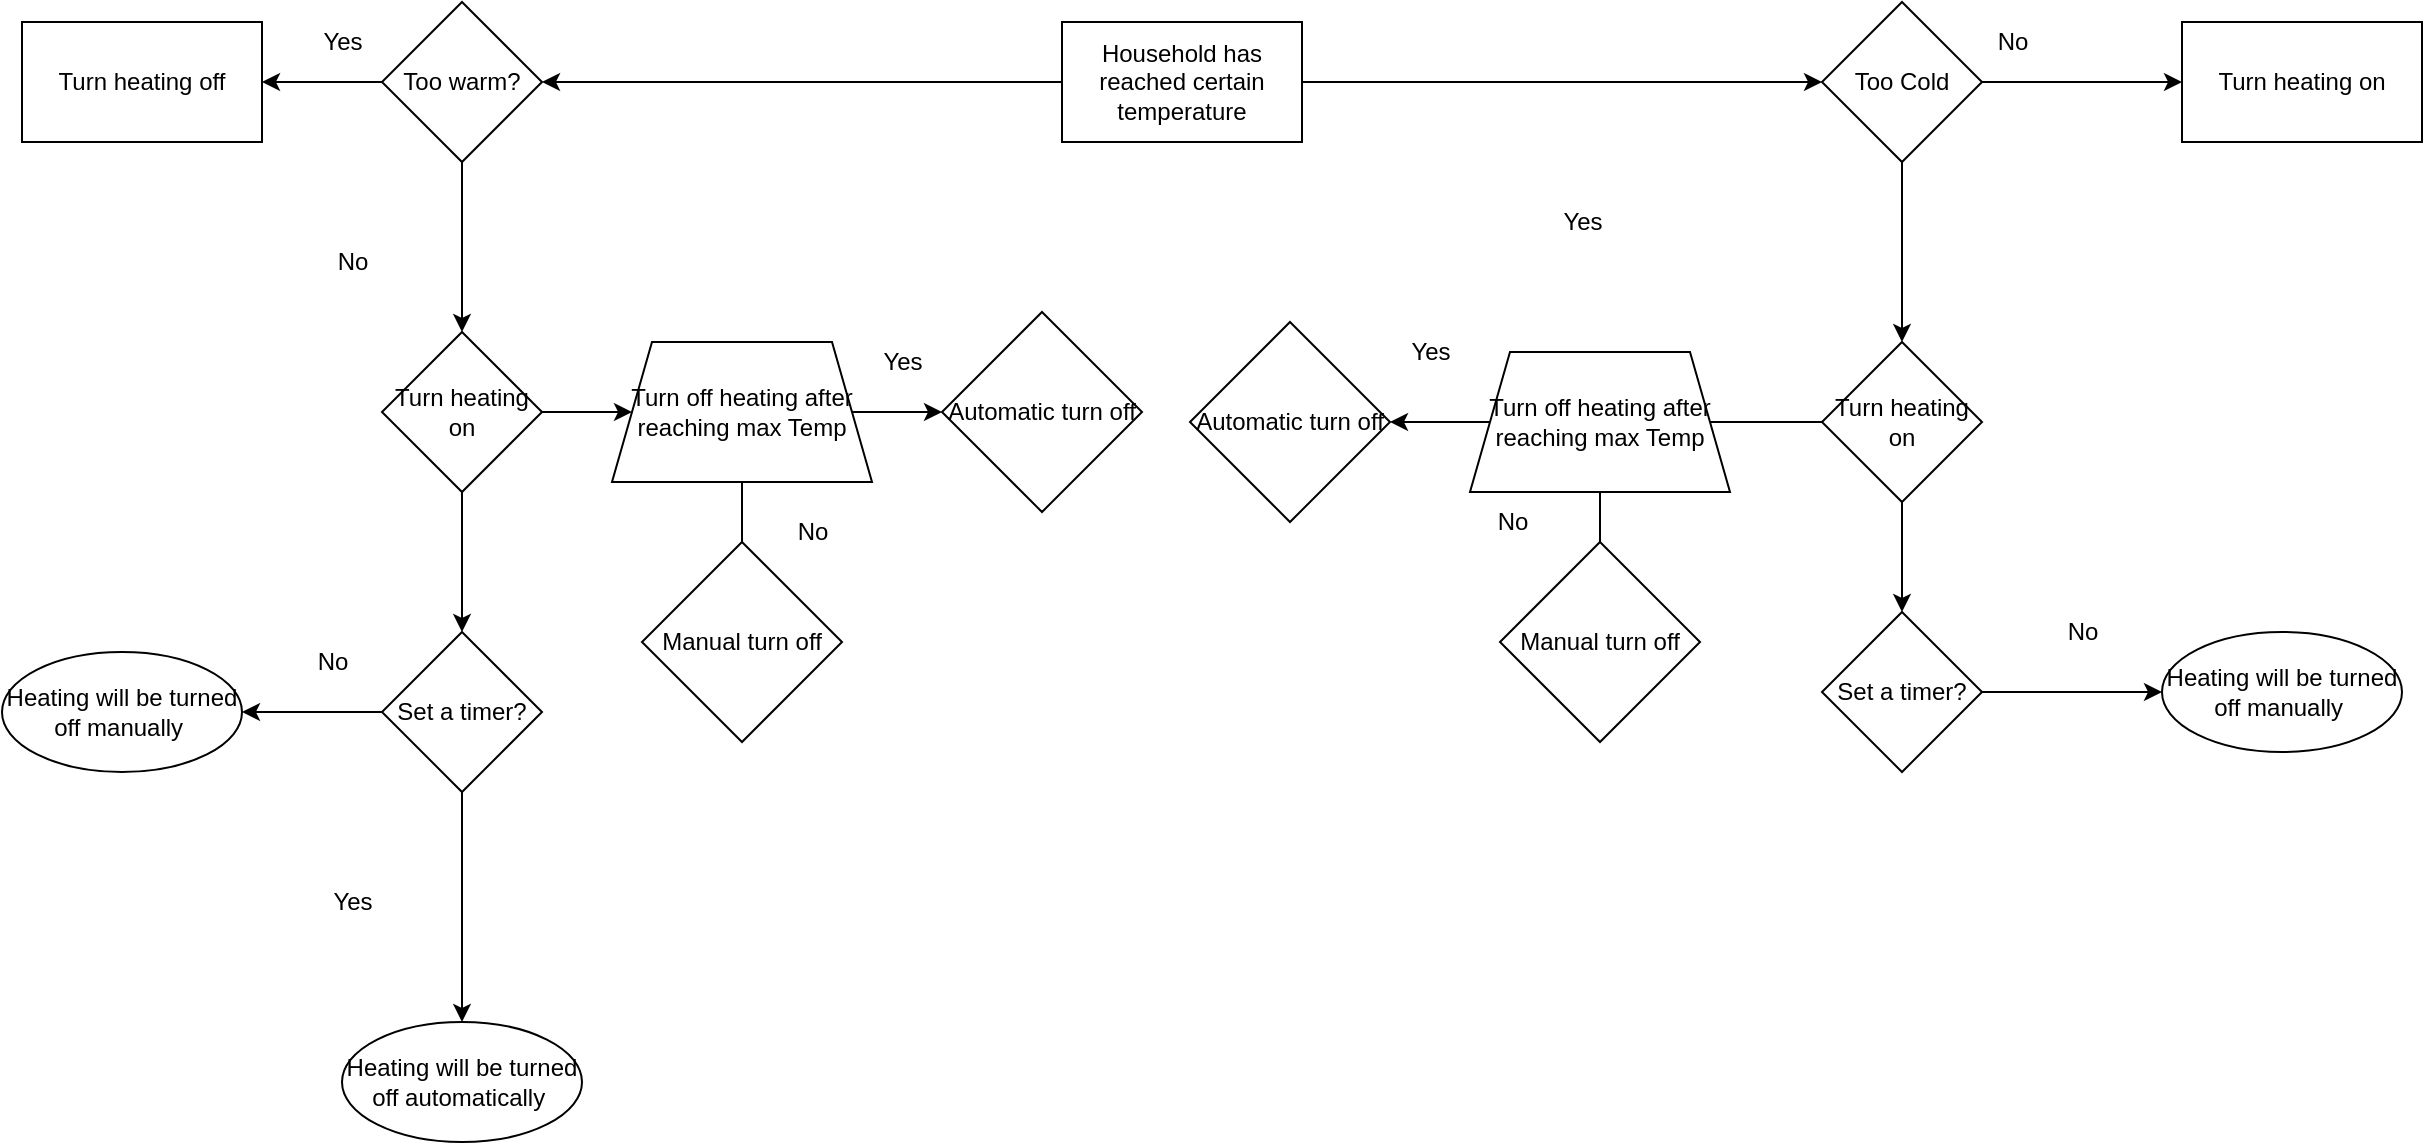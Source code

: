 <mxfile version="16.2.4" type="github">
  <diagram id="C5RBs43oDa-KdzZeNtuy" name="Page-1">
    <mxGraphModel dx="2282" dy="994" grid="1" gridSize="10" guides="1" tooltips="1" connect="1" arrows="1" fold="1" page="1" pageScale="1" pageWidth="827" pageHeight="1169" math="0" shadow="0">
      <root>
        <mxCell id="WIyWlLk6GJQsqaUBKTNV-0" />
        <mxCell id="WIyWlLk6GJQsqaUBKTNV-1" parent="WIyWlLk6GJQsqaUBKTNV-0" />
        <mxCell id="AhL8R2B9VOhH9M5mt7-Z-12" value="" style="edgeStyle=orthogonalEdgeStyle;rounded=0;orthogonalLoop=1;jettySize=auto;html=1;" edge="1" parent="WIyWlLk6GJQsqaUBKTNV-1" source="AhL8R2B9VOhH9M5mt7-Z-10" target="AhL8R2B9VOhH9M5mt7-Z-11">
          <mxGeometry relative="1" as="geometry" />
        </mxCell>
        <mxCell id="AhL8R2B9VOhH9M5mt7-Z-14" value="" style="edgeStyle=orthogonalEdgeStyle;rounded=0;orthogonalLoop=1;jettySize=auto;html=1;" edge="1" parent="WIyWlLk6GJQsqaUBKTNV-1" source="AhL8R2B9VOhH9M5mt7-Z-10" target="AhL8R2B9VOhH9M5mt7-Z-13">
          <mxGeometry relative="1" as="geometry" />
        </mxCell>
        <mxCell id="AhL8R2B9VOhH9M5mt7-Z-10" value="Household has reached certain temperature" style="rounded=0;whiteSpace=wrap;html=1;" vertex="1" parent="WIyWlLk6GJQsqaUBKTNV-1">
          <mxGeometry x="250" y="40" width="120" height="60" as="geometry" />
        </mxCell>
        <mxCell id="AhL8R2B9VOhH9M5mt7-Z-16" value="" style="edgeStyle=orthogonalEdgeStyle;rounded=0;orthogonalLoop=1;jettySize=auto;html=1;" edge="1" parent="WIyWlLk6GJQsqaUBKTNV-1" source="AhL8R2B9VOhH9M5mt7-Z-11" target="AhL8R2B9VOhH9M5mt7-Z-15">
          <mxGeometry relative="1" as="geometry" />
        </mxCell>
        <mxCell id="AhL8R2B9VOhH9M5mt7-Z-77" style="edgeStyle=orthogonalEdgeStyle;rounded=0;orthogonalLoop=1;jettySize=auto;html=1;exitX=0.5;exitY=1;exitDx=0;exitDy=0;entryX=0.5;entryY=0;entryDx=0;entryDy=0;" edge="1" parent="WIyWlLk6GJQsqaUBKTNV-1" source="AhL8R2B9VOhH9M5mt7-Z-11" target="AhL8R2B9VOhH9M5mt7-Z-63">
          <mxGeometry relative="1" as="geometry" />
        </mxCell>
        <mxCell id="AhL8R2B9VOhH9M5mt7-Z-11" value="Too Cold" style="rhombus;whiteSpace=wrap;html=1;rounded=0;" vertex="1" parent="WIyWlLk6GJQsqaUBKTNV-1">
          <mxGeometry x="630" y="30" width="80" height="80" as="geometry" />
        </mxCell>
        <mxCell id="AhL8R2B9VOhH9M5mt7-Z-20" value="" style="edgeStyle=orthogonalEdgeStyle;rounded=0;orthogonalLoop=1;jettySize=auto;html=1;" edge="1" parent="WIyWlLk6GJQsqaUBKTNV-1" source="AhL8R2B9VOhH9M5mt7-Z-13" target="AhL8R2B9VOhH9M5mt7-Z-19">
          <mxGeometry relative="1" as="geometry" />
        </mxCell>
        <mxCell id="AhL8R2B9VOhH9M5mt7-Z-23" value="" style="edgeStyle=orthogonalEdgeStyle;rounded=0;orthogonalLoop=1;jettySize=auto;html=1;" edge="1" parent="WIyWlLk6GJQsqaUBKTNV-1" source="AhL8R2B9VOhH9M5mt7-Z-13" target="AhL8R2B9VOhH9M5mt7-Z-22">
          <mxGeometry relative="1" as="geometry" />
        </mxCell>
        <mxCell id="AhL8R2B9VOhH9M5mt7-Z-13" value="Too warm?" style="rhombus;whiteSpace=wrap;html=1;rounded=0;" vertex="1" parent="WIyWlLk6GJQsqaUBKTNV-1">
          <mxGeometry x="-90" y="30" width="80" height="80" as="geometry" />
        </mxCell>
        <mxCell id="AhL8R2B9VOhH9M5mt7-Z-15" value="Turn heating on" style="whiteSpace=wrap;html=1;rounded=0;" vertex="1" parent="WIyWlLk6GJQsqaUBKTNV-1">
          <mxGeometry x="810" y="40" width="120" height="60" as="geometry" />
        </mxCell>
        <mxCell id="AhL8R2B9VOhH9M5mt7-Z-17" value="No" style="text;html=1;align=center;verticalAlign=middle;resizable=0;points=[];autosize=1;strokeColor=none;fillColor=none;" vertex="1" parent="WIyWlLk6GJQsqaUBKTNV-1">
          <mxGeometry x="710" y="40" width="30" height="20" as="geometry" />
        </mxCell>
        <mxCell id="AhL8R2B9VOhH9M5mt7-Z-19" value="Turn heating off" style="whiteSpace=wrap;html=1;rounded=0;" vertex="1" parent="WIyWlLk6GJQsqaUBKTNV-1">
          <mxGeometry x="-270" y="40" width="120" height="60" as="geometry" />
        </mxCell>
        <mxCell id="AhL8R2B9VOhH9M5mt7-Z-21" value="Yes" style="text;html=1;align=center;verticalAlign=middle;resizable=0;points=[];autosize=1;strokeColor=none;fillColor=none;" vertex="1" parent="WIyWlLk6GJQsqaUBKTNV-1">
          <mxGeometry x="-130" y="40" width="40" height="20" as="geometry" />
        </mxCell>
        <mxCell id="AhL8R2B9VOhH9M5mt7-Z-26" value="" style="edgeStyle=orthogonalEdgeStyle;rounded=0;orthogonalLoop=1;jettySize=auto;html=1;" edge="1" parent="WIyWlLk6GJQsqaUBKTNV-1" source="AhL8R2B9VOhH9M5mt7-Z-22" target="AhL8R2B9VOhH9M5mt7-Z-25">
          <mxGeometry relative="1" as="geometry" />
        </mxCell>
        <mxCell id="AhL8R2B9VOhH9M5mt7-Z-59" style="edgeStyle=orthogonalEdgeStyle;rounded=0;orthogonalLoop=1;jettySize=auto;html=1;entryX=0;entryY=0.5;entryDx=0;entryDy=0;" edge="1" parent="WIyWlLk6GJQsqaUBKTNV-1" source="AhL8R2B9VOhH9M5mt7-Z-22" target="AhL8R2B9VOhH9M5mt7-Z-40">
          <mxGeometry relative="1" as="geometry" />
        </mxCell>
        <mxCell id="AhL8R2B9VOhH9M5mt7-Z-22" value="Turn heating on" style="rhombus;whiteSpace=wrap;html=1;rounded=0;" vertex="1" parent="WIyWlLk6GJQsqaUBKTNV-1">
          <mxGeometry x="-90" y="195" width="80" height="80" as="geometry" />
        </mxCell>
        <mxCell id="AhL8R2B9VOhH9M5mt7-Z-24" value="No" style="text;html=1;align=center;verticalAlign=middle;resizable=0;points=[];autosize=1;strokeColor=none;fillColor=none;" vertex="1" parent="WIyWlLk6GJQsqaUBKTNV-1">
          <mxGeometry x="-120" y="150" width="30" height="20" as="geometry" />
        </mxCell>
        <mxCell id="AhL8R2B9VOhH9M5mt7-Z-28" value="" style="edgeStyle=orthogonalEdgeStyle;rounded=0;orthogonalLoop=1;jettySize=auto;html=1;" edge="1" parent="WIyWlLk6GJQsqaUBKTNV-1" source="AhL8R2B9VOhH9M5mt7-Z-25" target="AhL8R2B9VOhH9M5mt7-Z-27">
          <mxGeometry relative="1" as="geometry" />
        </mxCell>
        <mxCell id="AhL8R2B9VOhH9M5mt7-Z-31" value="" style="edgeStyle=orthogonalEdgeStyle;rounded=0;orthogonalLoop=1;jettySize=auto;html=1;" edge="1" parent="WIyWlLk6GJQsqaUBKTNV-1" source="AhL8R2B9VOhH9M5mt7-Z-25" target="AhL8R2B9VOhH9M5mt7-Z-30">
          <mxGeometry relative="1" as="geometry" />
        </mxCell>
        <mxCell id="AhL8R2B9VOhH9M5mt7-Z-25" value="Set a timer?" style="rhombus;whiteSpace=wrap;html=1;rounded=0;" vertex="1" parent="WIyWlLk6GJQsqaUBKTNV-1">
          <mxGeometry x="-90" y="345" width="80" height="80" as="geometry" />
        </mxCell>
        <mxCell id="AhL8R2B9VOhH9M5mt7-Z-27" value="Heating will be turned off manually&amp;nbsp;" style="ellipse;whiteSpace=wrap;html=1;rounded=0;" vertex="1" parent="WIyWlLk6GJQsqaUBKTNV-1">
          <mxGeometry x="-280" y="355" width="120" height="60" as="geometry" />
        </mxCell>
        <mxCell id="AhL8R2B9VOhH9M5mt7-Z-29" value="No" style="text;html=1;align=center;verticalAlign=middle;resizable=0;points=[];autosize=1;strokeColor=none;fillColor=none;" vertex="1" parent="WIyWlLk6GJQsqaUBKTNV-1">
          <mxGeometry x="-130" y="350" width="30" height="20" as="geometry" />
        </mxCell>
        <mxCell id="AhL8R2B9VOhH9M5mt7-Z-30" value="Heating will be turned off automatically&amp;nbsp;" style="ellipse;whiteSpace=wrap;html=1;rounded=0;" vertex="1" parent="WIyWlLk6GJQsqaUBKTNV-1">
          <mxGeometry x="-110" y="540" width="120" height="60" as="geometry" />
        </mxCell>
        <mxCell id="AhL8R2B9VOhH9M5mt7-Z-32" value="Yes" style="text;html=1;align=center;verticalAlign=middle;resizable=0;points=[];autosize=1;strokeColor=none;fillColor=none;" vertex="1" parent="WIyWlLk6GJQsqaUBKTNV-1">
          <mxGeometry x="-125" y="470" width="40" height="20" as="geometry" />
        </mxCell>
        <mxCell id="AhL8R2B9VOhH9M5mt7-Z-44" value="" style="edgeStyle=orthogonalEdgeStyle;rounded=0;orthogonalLoop=1;jettySize=auto;html=1;" edge="1" parent="WIyWlLk6GJQsqaUBKTNV-1" source="AhL8R2B9VOhH9M5mt7-Z-40" target="AhL8R2B9VOhH9M5mt7-Z-43">
          <mxGeometry relative="1" as="geometry" />
        </mxCell>
        <mxCell id="AhL8R2B9VOhH9M5mt7-Z-43" value="Automatic turn off" style="rhombus;whiteSpace=wrap;html=1;" vertex="1" parent="WIyWlLk6GJQsqaUBKTNV-1">
          <mxGeometry x="190" y="185" width="100" height="100" as="geometry" />
        </mxCell>
        <mxCell id="AhL8R2B9VOhH9M5mt7-Z-45" value="Yes" style="text;html=1;align=center;verticalAlign=middle;resizable=0;points=[];autosize=1;strokeColor=none;fillColor=none;" vertex="1" parent="WIyWlLk6GJQsqaUBKTNV-1">
          <mxGeometry x="150" y="200" width="40" height="20" as="geometry" />
        </mxCell>
        <mxCell id="AhL8R2B9VOhH9M5mt7-Z-47" value="No" style="text;html=1;align=center;verticalAlign=middle;resizable=0;points=[];autosize=1;strokeColor=none;fillColor=none;" vertex="1" parent="WIyWlLk6GJQsqaUBKTNV-1">
          <mxGeometry x="110" y="285" width="30" height="20" as="geometry" />
        </mxCell>
        <mxCell id="AhL8R2B9VOhH9M5mt7-Z-49" value="Manual turn off" style="rhombus;whiteSpace=wrap;html=1;" vertex="1" parent="WIyWlLk6GJQsqaUBKTNV-1">
          <mxGeometry x="40" y="300" width="100" height="100" as="geometry" />
        </mxCell>
        <mxCell id="AhL8R2B9VOhH9M5mt7-Z-40" value="Turn off heating after reaching max Temp" style="shape=trapezoid;perimeter=trapezoidPerimeter;whiteSpace=wrap;html=1;fixedSize=1;" vertex="1" parent="WIyWlLk6GJQsqaUBKTNV-1">
          <mxGeometry x="25" y="200" width="130" height="70" as="geometry" />
        </mxCell>
        <mxCell id="AhL8R2B9VOhH9M5mt7-Z-53" value="" style="edgeStyle=orthogonalEdgeStyle;rounded=0;orthogonalLoop=1;jettySize=auto;html=1;exitX=0.5;exitY=0;exitDx=0;exitDy=0;endArrow=none;" edge="1" parent="WIyWlLk6GJQsqaUBKTNV-1" source="AhL8R2B9VOhH9M5mt7-Z-49" target="AhL8R2B9VOhH9M5mt7-Z-40">
          <mxGeometry relative="1" as="geometry">
            <mxPoint x="305" y="270" as="targetPoint" />
            <mxPoint x="360" y="510" as="sourcePoint" />
          </mxGeometry>
        </mxCell>
        <mxCell id="AhL8R2B9VOhH9M5mt7-Z-60" value="Yes" style="text;html=1;align=center;verticalAlign=middle;resizable=0;points=[];autosize=1;strokeColor=none;fillColor=none;" vertex="1" parent="WIyWlLk6GJQsqaUBKTNV-1">
          <mxGeometry x="490" y="130" width="40" height="20" as="geometry" />
        </mxCell>
        <mxCell id="AhL8R2B9VOhH9M5mt7-Z-62" style="edgeStyle=orthogonalEdgeStyle;rounded=0;orthogonalLoop=1;jettySize=auto;html=1;entryX=0;entryY=0.5;entryDx=0;entryDy=0;" edge="1" parent="WIyWlLk6GJQsqaUBKTNV-1" source="AhL8R2B9VOhH9M5mt7-Z-63" target="AhL8R2B9VOhH9M5mt7-Z-75">
          <mxGeometry relative="1" as="geometry" />
        </mxCell>
        <mxCell id="AhL8R2B9VOhH9M5mt7-Z-78" style="edgeStyle=orthogonalEdgeStyle;rounded=0;orthogonalLoop=1;jettySize=auto;html=1;exitX=0.5;exitY=1;exitDx=0;exitDy=0;entryX=0.5;entryY=0;entryDx=0;entryDy=0;" edge="1" parent="WIyWlLk6GJQsqaUBKTNV-1" source="AhL8R2B9VOhH9M5mt7-Z-63" target="AhL8R2B9VOhH9M5mt7-Z-66">
          <mxGeometry relative="1" as="geometry" />
        </mxCell>
        <mxCell id="AhL8R2B9VOhH9M5mt7-Z-63" value="Turn heating on" style="rhombus;whiteSpace=wrap;html=1;rounded=0;" vertex="1" parent="WIyWlLk6GJQsqaUBKTNV-1">
          <mxGeometry x="630" y="200" width="80" height="80" as="geometry" />
        </mxCell>
        <mxCell id="AhL8R2B9VOhH9M5mt7-Z-64" value="" style="edgeStyle=orthogonalEdgeStyle;rounded=0;orthogonalLoop=1;jettySize=auto;html=1;" edge="1" parent="WIyWlLk6GJQsqaUBKTNV-1" source="AhL8R2B9VOhH9M5mt7-Z-66" target="AhL8R2B9VOhH9M5mt7-Z-67">
          <mxGeometry relative="1" as="geometry" />
        </mxCell>
        <mxCell id="AhL8R2B9VOhH9M5mt7-Z-66" value="Set a timer?" style="rhombus;whiteSpace=wrap;html=1;rounded=0;" vertex="1" parent="WIyWlLk6GJQsqaUBKTNV-1">
          <mxGeometry x="630" y="335" width="80" height="80" as="geometry" />
        </mxCell>
        <mxCell id="AhL8R2B9VOhH9M5mt7-Z-67" value="Heating will be turned off manually&amp;nbsp;" style="ellipse;whiteSpace=wrap;html=1;rounded=0;" vertex="1" parent="WIyWlLk6GJQsqaUBKTNV-1">
          <mxGeometry x="800" y="345" width="120" height="60" as="geometry" />
        </mxCell>
        <mxCell id="AhL8R2B9VOhH9M5mt7-Z-69" value="Yes" style="text;html=1;align=center;verticalAlign=middle;resizable=0;points=[];autosize=1;strokeColor=none;fillColor=none;" vertex="1" parent="WIyWlLk6GJQsqaUBKTNV-1">
          <mxGeometry x="414" y="195" width="40" height="20" as="geometry" />
        </mxCell>
        <mxCell id="AhL8R2B9VOhH9M5mt7-Z-70" value="" style="edgeStyle=orthogonalEdgeStyle;rounded=0;orthogonalLoop=1;jettySize=auto;html=1;" edge="1" parent="WIyWlLk6GJQsqaUBKTNV-1" source="AhL8R2B9VOhH9M5mt7-Z-75" target="AhL8R2B9VOhH9M5mt7-Z-71">
          <mxGeometry relative="1" as="geometry" />
        </mxCell>
        <mxCell id="AhL8R2B9VOhH9M5mt7-Z-71" value="Automatic turn off" style="rhombus;whiteSpace=wrap;html=1;" vertex="1" parent="WIyWlLk6GJQsqaUBKTNV-1">
          <mxGeometry x="314" y="190" width="100" height="100" as="geometry" />
        </mxCell>
        <mxCell id="AhL8R2B9VOhH9M5mt7-Z-72" value="No" style="text;html=1;align=center;verticalAlign=middle;resizable=0;points=[];autosize=1;strokeColor=none;fillColor=none;" vertex="1" parent="WIyWlLk6GJQsqaUBKTNV-1">
          <mxGeometry x="745" y="335" width="30" height="20" as="geometry" />
        </mxCell>
        <mxCell id="AhL8R2B9VOhH9M5mt7-Z-73" value="No" style="text;html=1;align=center;verticalAlign=middle;resizable=0;points=[];autosize=1;strokeColor=none;fillColor=none;" vertex="1" parent="WIyWlLk6GJQsqaUBKTNV-1">
          <mxGeometry x="460" y="280" width="30" height="20" as="geometry" />
        </mxCell>
        <mxCell id="AhL8R2B9VOhH9M5mt7-Z-74" value="Manual turn off" style="rhombus;whiteSpace=wrap;html=1;" vertex="1" parent="WIyWlLk6GJQsqaUBKTNV-1">
          <mxGeometry x="469" y="300" width="100" height="100" as="geometry" />
        </mxCell>
        <mxCell id="AhL8R2B9VOhH9M5mt7-Z-75" value="Turn off heating after reaching max Temp" style="shape=trapezoid;perimeter=trapezoidPerimeter;whiteSpace=wrap;html=1;fixedSize=1;" vertex="1" parent="WIyWlLk6GJQsqaUBKTNV-1">
          <mxGeometry x="454" y="205" width="130" height="70" as="geometry" />
        </mxCell>
        <mxCell id="AhL8R2B9VOhH9M5mt7-Z-76" value="" style="edgeStyle=orthogonalEdgeStyle;rounded=0;orthogonalLoop=1;jettySize=auto;html=1;exitX=0.5;exitY=0;exitDx=0;exitDy=0;endArrow=none;" edge="1" parent="WIyWlLk6GJQsqaUBKTNV-1" source="AhL8R2B9VOhH9M5mt7-Z-74" target="AhL8R2B9VOhH9M5mt7-Z-75">
          <mxGeometry relative="1" as="geometry">
            <mxPoint x="935" y="245" as="targetPoint" />
            <mxPoint x="990" y="485" as="sourcePoint" />
          </mxGeometry>
        </mxCell>
      </root>
    </mxGraphModel>
  </diagram>
</mxfile>
